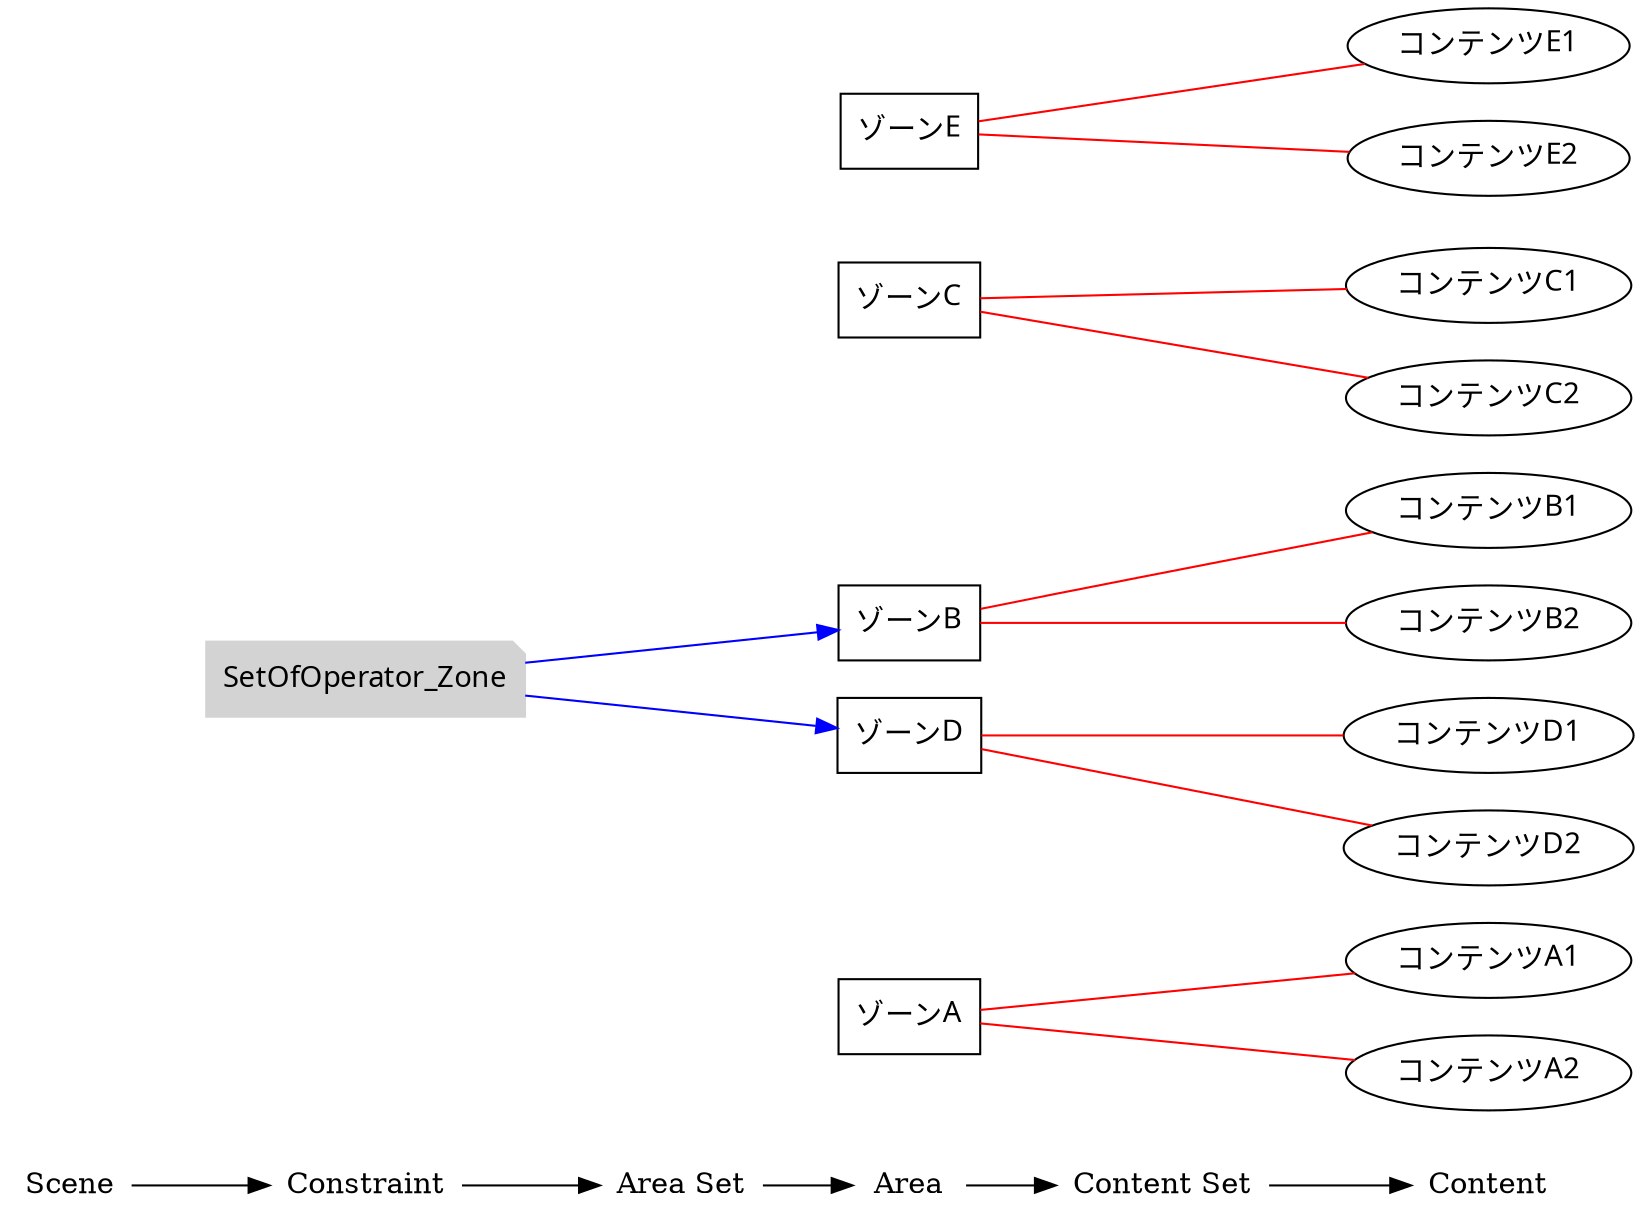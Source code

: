 digraph rule_objects_graph {
	rankdir = LR;
	charset="utf-8";
	clusterrank = global;
	
	node [shape = plaintext];
	Scene -> Constraint -> "Area Set" -> Area -> "Content Set" -> Content; 
	{ rank = same;
		node [shape = box];
		{
			Area;

			e1 [label="ゾーンA", fontname="Meiryo UI"];
			e2 [label="ゾーンB", fontname="Meiryo UI"];
			e3 [label="ゾーンC", fontname="Meiryo UI"];
			e4 [label="ゾーンD", fontname="Meiryo UI"];
			e5 [label="ゾーンE", fontname="Meiryo UI"];
		}
	}
	
	{ rank = same;
		node [shape = ellipse];
		{
			Content;

			e6 [label="コンテンツA1", fontname="Meiryo UI"];
			e7 [label="コンテンツB1", fontname="Meiryo UI"];
			e8 [label="コンテンツC1", fontname="Meiryo UI"];
			e9 [label="コンテンツD1", fontname="Meiryo UI"];
			e10 [label="コンテンツE1", fontname="Meiryo UI"];
			e11 [label="コンテンツA2", fontname="Meiryo UI"];
			e12 [label="コンテンツB2", fontname="Meiryo UI"];
			e13 [label="コンテンツC2", fontname="Meiryo UI"];
			e14 [label="コンテンツD2", fontname="Meiryo UI"];
			e15 [label="コンテンツE2", fontname="Meiryo UI"];

		}
	}
	
	{
		subgraph subareaset {
			"Area Set";
			node [shape = box, style = filled, color = lightpink];


		}
	}


	
	{
		subgraph subcontentset {
			"Content Set";
			node [shape = ellipse, style = filled, color = palegreen];


		}
	}



	

	

	e1 -> e6 [dir=none, color=red];
	e2 -> e7 [dir=none, color=red];
	e3 -> e8 [dir=none, color=red];
	e4 -> e9 [dir=none, color=red];
	e5 -> e10 [dir=none, color=red];
	e1 -> e11 [dir=none, color=red];
	e2 -> e12 [dir=none, color=red];
	e3 -> e13 [dir=none, color=red];
	e4 -> e14 [dir=none, color=red];
	e5 -> e15 [dir=none, color=red];
	

	

	subgraph scene { rank = same;
		node [shape = circle, style = filled, color = lightblue];
		{
			"Scene";

		}
	}

	{ rank = same;
		node [shape = note, style = filled, color = lightgrey];
		{
			"Constraint";
			e16 [label="SetOfOperator_Zone", fontname="Meiryo UI"];
		}
	}
	
	{ rank = same;
		node [shape = note, style = filled, color = lavenderblush2];
		{
			"Constraint";
		}
	}

	{ rank = same;
		node [shape = note, style = filled, color = lightpink2];
		{
			"Constraint";
		}
	}

	e16 -> e2 [color=blue];
	e16 -> e4 [color=blue];
	

	

	
}

